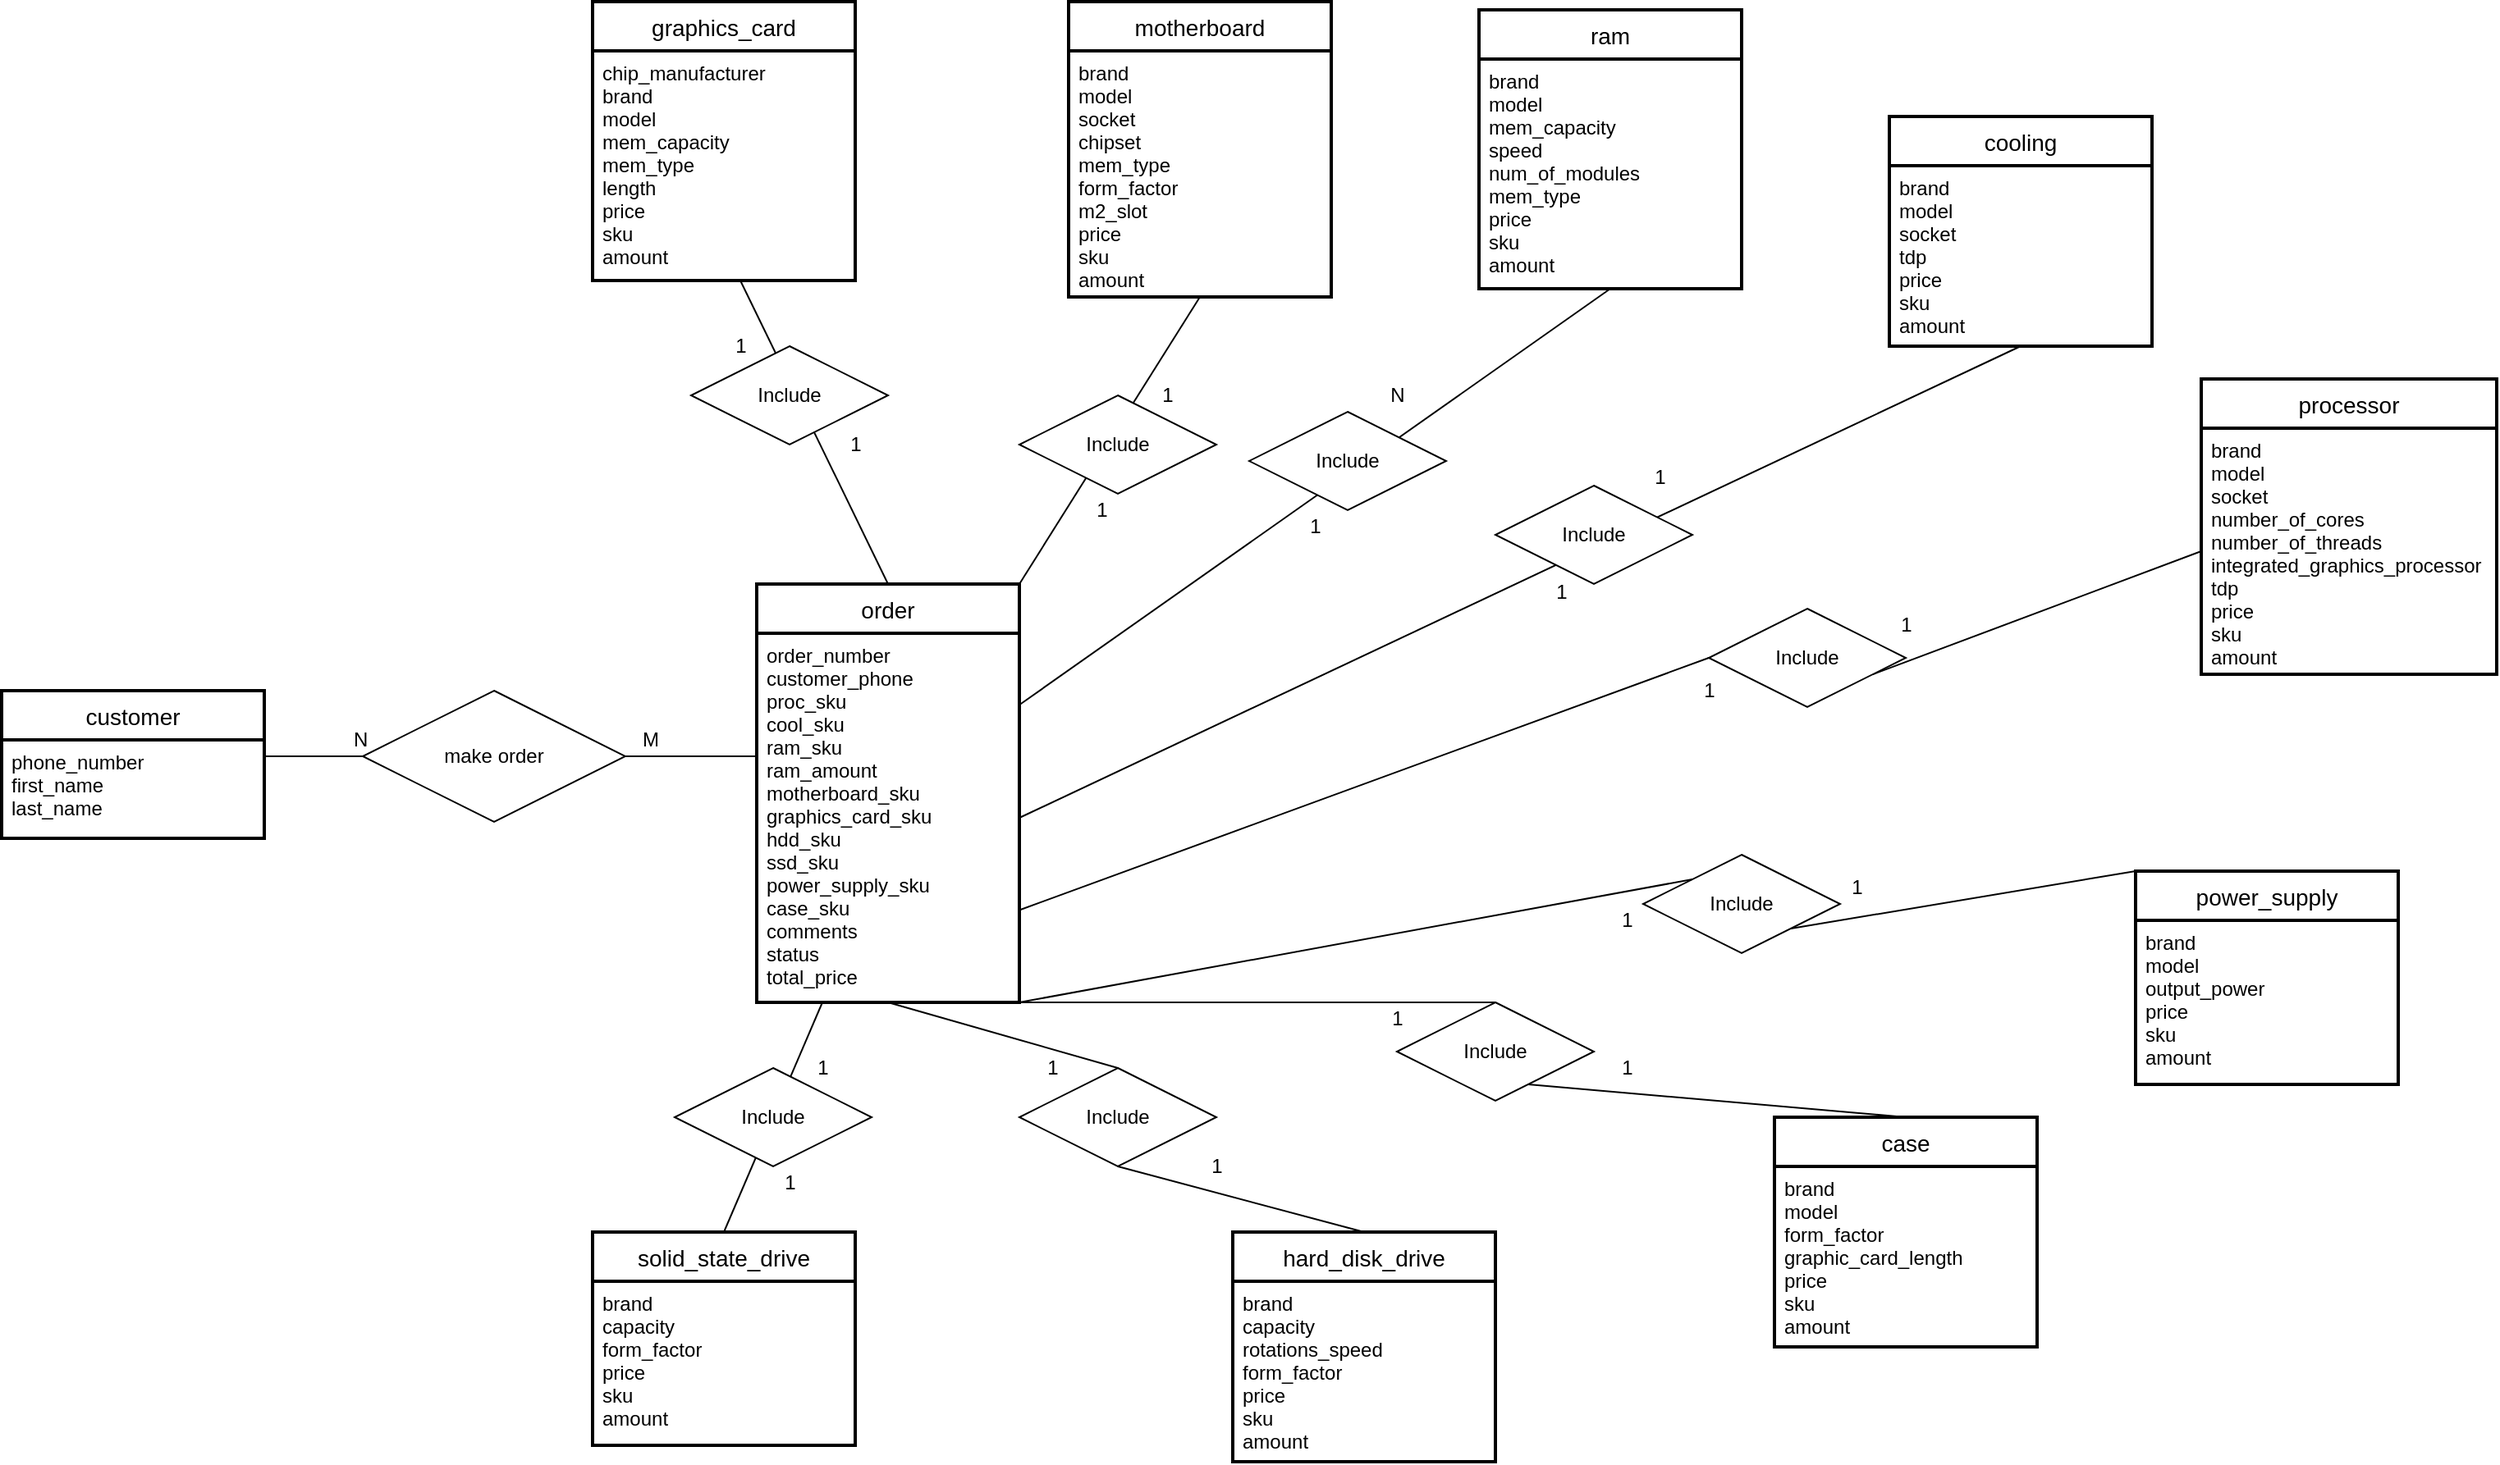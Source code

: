 <mxfile version="15.8.8" type="device"><diagram id="aq8Uy6pYpanel_KZoGui" name="Page-1"><mxGraphModel dx="2105" dy="551" grid="1" gridSize="10" guides="1" tooltips="1" connect="1" arrows="1" fold="1" page="1" pageScale="1" pageWidth="827" pageHeight="1169" math="0" shadow="0"><root><mxCell id="0"/><mxCell id="1" parent="0"/><mxCell id="gbkoWbn-AzdFImH3lAH--22" value="processor" style="swimlane;childLayout=stackLayout;horizontal=1;startSize=30;horizontalStack=0;rounded=0;fontSize=14;fontStyle=0;strokeWidth=2;resizeParent=0;resizeLast=1;shadow=0;dashed=0;align=center;fontFamily=Helvetica;" parent="1" vertex="1"><mxGeometry x="530" y="240" width="180" height="180" as="geometry"/></mxCell><mxCell id="gbkoWbn-AzdFImH3lAH--23" value="brand&#10;model&#10;socket&#10;number_of_cores&#10;number_of_threads&#10;integrated_graphics_processor&#10;tdp&#10;price&#10;sku&#10;amount" style="align=left;strokeColor=none;fillColor=none;spacingLeft=4;fontSize=12;verticalAlign=top;resizable=0;rotatable=0;part=1;" parent="gbkoWbn-AzdFImH3lAH--22" vertex="1"><mxGeometry y="30" width="180" height="150" as="geometry"/></mxCell><mxCell id="gbkoWbn-AzdFImH3lAH--24" value="cooling" style="swimlane;childLayout=stackLayout;horizontal=1;startSize=30;horizontalStack=0;rounded=0;fontSize=14;fontStyle=0;strokeWidth=2;resizeParent=0;resizeLast=1;shadow=0;dashed=0;align=center;fontFamily=Helvetica;" parent="1" vertex="1"><mxGeometry x="340" y="80" width="160" height="140" as="geometry"/></mxCell><mxCell id="gbkoWbn-AzdFImH3lAH--25" value="brand&#10;model&#10;socket&#10;tdp&#10;price&#10;sku&#10;amount" style="align=left;strokeColor=none;fillColor=none;spacingLeft=4;fontSize=12;verticalAlign=top;resizable=0;rotatable=0;part=1;" parent="gbkoWbn-AzdFImH3lAH--24" vertex="1"><mxGeometry y="30" width="160" height="110" as="geometry"/></mxCell><mxCell id="gbkoWbn-AzdFImH3lAH--27" value="ram" style="swimlane;childLayout=stackLayout;horizontal=1;startSize=30;horizontalStack=0;rounded=0;fontSize=14;fontStyle=0;strokeWidth=2;resizeParent=0;resizeLast=1;shadow=0;dashed=0;align=center;fontFamily=Helvetica;" parent="1" vertex="1"><mxGeometry x="90" y="15" width="160" height="170" as="geometry"/></mxCell><mxCell id="gbkoWbn-AzdFImH3lAH--28" value="brand&#10;model&#10;mem_capacity&#10;speed&#10;num_of_modules&#10;mem_type&#10;price&#10;sku&#10;amount" style="align=left;strokeColor=none;fillColor=none;spacingLeft=4;fontSize=12;verticalAlign=top;resizable=0;rotatable=0;part=1;" parent="gbkoWbn-AzdFImH3lAH--27" vertex="1"><mxGeometry y="30" width="160" height="140" as="geometry"/></mxCell><mxCell id="gbkoWbn-AzdFImH3lAH--29" value="motherboard" style="swimlane;childLayout=stackLayout;horizontal=1;startSize=30;horizontalStack=0;rounded=0;fontSize=14;fontStyle=0;strokeWidth=2;resizeParent=0;resizeLast=1;shadow=0;dashed=0;align=center;fontFamily=Helvetica;" parent="1" vertex="1"><mxGeometry x="-160" y="10" width="160" height="180" as="geometry"/></mxCell><mxCell id="gbkoWbn-AzdFImH3lAH--30" value="brand&#10;model&#10;socket&#10;chipset&#10;mem_type&#10;form_factor&#10;m2_slot&#10;price&#10;sku&#10;amount" style="align=left;strokeColor=none;fillColor=none;spacingLeft=4;fontSize=12;verticalAlign=top;resizable=0;rotatable=0;part=1;" parent="gbkoWbn-AzdFImH3lAH--29" vertex="1"><mxGeometry y="30" width="160" height="150" as="geometry"/></mxCell><mxCell id="gbkoWbn-AzdFImH3lAH--31" value="graphics_card" style="swimlane;childLayout=stackLayout;horizontal=1;startSize=30;horizontalStack=0;rounded=0;fontSize=14;fontStyle=0;strokeWidth=2;resizeParent=0;resizeLast=1;shadow=0;dashed=0;align=center;fontFamily=Helvetica;" parent="1" vertex="1"><mxGeometry x="-450" y="10" width="160" height="170" as="geometry"/></mxCell><mxCell id="gbkoWbn-AzdFImH3lAH--32" value="chip_manufacturer&#10;brand&#10;model&#10;mem_capacity&#10;mem_type&#10;length&#10;price&#10;sku&#10;amount&#10;" style="align=left;strokeColor=none;fillColor=none;spacingLeft=4;fontSize=12;verticalAlign=top;resizable=0;rotatable=0;part=1;fontStyle=0" parent="gbkoWbn-AzdFImH3lAH--31" vertex="1"><mxGeometry y="30" width="160" height="140" as="geometry"/></mxCell><mxCell id="gbkoWbn-AzdFImH3lAH--33" value="hard_disk_drive" style="swimlane;childLayout=stackLayout;horizontal=1;startSize=30;horizontalStack=0;rounded=0;fontSize=14;fontStyle=0;strokeWidth=2;resizeParent=0;resizeLast=1;shadow=0;dashed=0;align=center;fontFamily=Helvetica;" parent="1" vertex="1"><mxGeometry x="-60" y="760" width="160" height="140" as="geometry"/></mxCell><mxCell id="gbkoWbn-AzdFImH3lAH--34" value="brand&#10;capacity&#10;rotations_speed&#10;form_factor&#10;price&#10;sku&#10;amount" style="align=left;strokeColor=none;fillColor=none;spacingLeft=4;fontSize=12;verticalAlign=top;resizable=0;rotatable=0;part=1;fontColor=default;" parent="gbkoWbn-AzdFImH3lAH--33" vertex="1"><mxGeometry y="30" width="160" height="110" as="geometry"/></mxCell><mxCell id="gbkoWbn-AzdFImH3lAH--35" value="solid_state_drive" style="swimlane;childLayout=stackLayout;horizontal=1;startSize=30;horizontalStack=0;rounded=0;fontSize=14;fontStyle=0;strokeWidth=2;resizeParent=0;resizeLast=1;shadow=0;dashed=0;align=center;fontFamily=Helvetica;fontColor=default;" parent="1" vertex="1"><mxGeometry x="-450" y="760" width="160" height="130" as="geometry"/></mxCell><mxCell id="gbkoWbn-AzdFImH3lAH--36" value="brand&#10;capacity&#10;form_factor&#10;price&#10;sku&#10;amount" style="align=left;strokeColor=none;fillColor=none;spacingLeft=4;fontSize=12;verticalAlign=top;resizable=0;rotatable=0;part=1;" parent="gbkoWbn-AzdFImH3lAH--35" vertex="1"><mxGeometry y="30" width="160" height="100" as="geometry"/></mxCell><mxCell id="gbkoWbn-AzdFImH3lAH--37" value="power_supply" style="swimlane;childLayout=stackLayout;horizontal=1;startSize=30;horizontalStack=0;rounded=0;fontSize=14;fontStyle=0;strokeWidth=2;resizeParent=0;resizeLast=1;shadow=0;dashed=0;align=center;fontFamily=Helvetica;fontColor=default;" parent="1" vertex="1"><mxGeometry x="490" y="540" width="160" height="130" as="geometry"/></mxCell><mxCell id="gbkoWbn-AzdFImH3lAH--38" value="brand&#10;model&#10;output_power&#10;price&#10;sku&#10;amount" style="align=left;strokeColor=none;fillColor=none;spacingLeft=4;fontSize=12;verticalAlign=top;resizable=0;rotatable=0;part=1;" parent="gbkoWbn-AzdFImH3lAH--37" vertex="1"><mxGeometry y="30" width="160" height="100" as="geometry"/></mxCell><mxCell id="gbkoWbn-AzdFImH3lAH--39" value="case" style="swimlane;childLayout=stackLayout;horizontal=1;startSize=30;horizontalStack=0;rounded=0;fontSize=14;fontStyle=0;strokeWidth=2;resizeParent=0;resizeLast=1;shadow=0;dashed=0;align=center;fontFamily=Helvetica;fontColor=default;" parent="1" vertex="1"><mxGeometry x="270" y="690" width="160" height="140" as="geometry"/></mxCell><mxCell id="gbkoWbn-AzdFImH3lAH--40" value="brand&#10;model&#10;form_factor&#10;graphic_card_length&#10;price&#10;sku&#10;amount" style="align=left;strokeColor=none;fillColor=none;spacingLeft=4;fontSize=12;verticalAlign=top;resizable=0;rotatable=0;part=1;" parent="gbkoWbn-AzdFImH3lAH--39" vertex="1"><mxGeometry y="30" width="160" height="110" as="geometry"/></mxCell><mxCell id="gbkoWbn-AzdFImH3lAH--41" value="customer" style="swimlane;childLayout=stackLayout;horizontal=1;startSize=30;horizontalStack=0;rounded=0;fontSize=14;fontStyle=0;strokeWidth=2;resizeParent=0;resizeLast=1;shadow=0;dashed=0;align=center;fontFamily=Helvetica;fontColor=default;" parent="1" vertex="1"><mxGeometry x="-810" y="430" width="160" height="90" as="geometry"/></mxCell><mxCell id="gbkoWbn-AzdFImH3lAH--42" value="phone_number&#10;first_name&#10;last_name" style="align=left;strokeColor=none;fillColor=none;spacingLeft=4;fontSize=12;verticalAlign=top;resizable=0;rotatable=0;part=1;" parent="gbkoWbn-AzdFImH3lAH--41" vertex="1"><mxGeometry y="30" width="160" height="60" as="geometry"/></mxCell><mxCell id="gbkoWbn-AzdFImH3lAH--43" value="order" style="swimlane;childLayout=stackLayout;horizontal=1;startSize=30;horizontalStack=0;rounded=0;fontSize=14;fontStyle=0;strokeWidth=2;resizeParent=0;resizeLast=1;shadow=0;dashed=0;align=center;fontFamily=Helvetica;fontColor=default;" parent="1" vertex="1"><mxGeometry x="-350" y="365" width="160" height="255" as="geometry"/></mxCell><mxCell id="gbkoWbn-AzdFImH3lAH--44" value="order_number&#10;customer_phone&#10;proc_sku&#10;cool_sku&#10;ram_sku&#10;ram_amount&#10;motherboard_sku&#10;graphics_card_sku&#10;hdd_sku&#10;ssd_sku&#10;power_supply_sku&#10;case_sku&#10;comments&#10;status&#10;total_price" style="align=left;strokeColor=none;fillColor=none;spacingLeft=4;fontSize=12;verticalAlign=top;resizable=0;rotatable=0;part=1;" parent="gbkoWbn-AzdFImH3lAH--43" vertex="1"><mxGeometry y="30" width="160" height="225" as="geometry"/></mxCell><mxCell id="LJjgqpEoXCy0hdYaf0K7-1" value="make order" style="rhombus;whiteSpace=wrap;html=1;" parent="1" vertex="1"><mxGeometry x="-590" y="430" width="160" height="80" as="geometry"/></mxCell><mxCell id="LJjgqpEoXCy0hdYaf0K7-2" value="" style="endArrow=none;html=1;rounded=0;exitX=0.5;exitY=0;exitDx=0;exitDy=0;" parent="1" source="gbkoWbn-AzdFImH3lAH--43" edge="1"><mxGeometry relative="1" as="geometry"><mxPoint x="-300" y="360" as="sourcePoint"/><mxPoint x="-360" y="180" as="targetPoint"/></mxGeometry></mxCell><mxCell id="LJjgqpEoXCy0hdYaf0K7-3" value="" style="endArrow=none;html=1;rounded=0;entryX=0.5;entryY=1;entryDx=0;entryDy=0;exitX=1;exitY=0;exitDx=0;exitDy=0;" parent="1" source="gbkoWbn-AzdFImH3lAH--43" target="gbkoWbn-AzdFImH3lAH--30" edge="1"><mxGeometry relative="1" as="geometry"><mxPoint x="-180" y="430" as="sourcePoint"/><mxPoint x="-20" y="430" as="targetPoint"/></mxGeometry></mxCell><mxCell id="LJjgqpEoXCy0hdYaf0K7-4" value="" style="endArrow=none;html=1;rounded=0;entryX=0.5;entryY=1;entryDx=0;entryDy=0;exitX=0.998;exitY=0.195;exitDx=0;exitDy=0;exitPerimeter=0;" parent="1" source="gbkoWbn-AzdFImH3lAH--44" target="gbkoWbn-AzdFImH3lAH--28" edge="1"><mxGeometry relative="1" as="geometry"><mxPoint x="-180" y="430" as="sourcePoint"/><mxPoint x="-20" y="430" as="targetPoint"/></mxGeometry></mxCell><mxCell id="LJjgqpEoXCy0hdYaf0K7-5" value="" style="endArrow=none;html=1;rounded=0;entryX=0.5;entryY=1;entryDx=0;entryDy=0;exitX=1;exitY=0.5;exitDx=0;exitDy=0;" parent="1" source="gbkoWbn-AzdFImH3lAH--44" target="gbkoWbn-AzdFImH3lAH--25" edge="1"><mxGeometry relative="1" as="geometry"><mxPoint x="-180" y="430" as="sourcePoint"/><mxPoint x="-20" y="430" as="targetPoint"/></mxGeometry></mxCell><mxCell id="LJjgqpEoXCy0hdYaf0K7-6" value="" style="endArrow=none;html=1;rounded=0;entryX=0;entryY=0.5;entryDx=0;entryDy=0;exitX=1;exitY=0.75;exitDx=0;exitDy=0;startArrow=none;" parent="1" source="LJjgqpEoXCy0hdYaf0K7-20" target="gbkoWbn-AzdFImH3lAH--23" edge="1"><mxGeometry relative="1" as="geometry"><mxPoint x="-180" y="430" as="sourcePoint"/><mxPoint x="-20" y="430" as="targetPoint"/></mxGeometry></mxCell><mxCell id="LJjgqpEoXCy0hdYaf0K7-7" value="" style="endArrow=none;html=1;rounded=0;entryX=0;entryY=0;entryDx=0;entryDy=0;exitX=1;exitY=1;exitDx=0;exitDy=0;startArrow=none;" parent="1" source="LJjgqpEoXCy0hdYaf0K7-18" target="gbkoWbn-AzdFImH3lAH--37" edge="1"><mxGeometry relative="1" as="geometry"><mxPoint x="-180" y="430" as="sourcePoint"/><mxPoint x="-20" y="430" as="targetPoint"/></mxGeometry></mxCell><mxCell id="LJjgqpEoXCy0hdYaf0K7-8" value="" style="endArrow=none;html=1;rounded=0;entryX=0.5;entryY=0;entryDx=0;entryDy=0;exitX=0.75;exitY=1;exitDx=0;exitDy=0;startArrow=none;" parent="1" source="LJjgqpEoXCy0hdYaf0K7-16" target="gbkoWbn-AzdFImH3lAH--39" edge="1"><mxGeometry relative="1" as="geometry"><mxPoint x="-180" y="430" as="sourcePoint"/><mxPoint x="-20" y="430" as="targetPoint"/></mxGeometry></mxCell><mxCell id="LJjgqpEoXCy0hdYaf0K7-9" value="" style="endArrow=none;html=1;rounded=0;entryX=0.5;entryY=0;entryDx=0;entryDy=0;exitX=0.5;exitY=1;exitDx=0;exitDy=0;startArrow=none;" parent="1" source="LJjgqpEoXCy0hdYaf0K7-14" target="gbkoWbn-AzdFImH3lAH--33" edge="1"><mxGeometry relative="1" as="geometry"><mxPoint x="-180" y="430" as="sourcePoint"/><mxPoint x="-20" y="430" as="targetPoint"/></mxGeometry></mxCell><mxCell id="LJjgqpEoXCy0hdYaf0K7-10" value="" style="endArrow=none;html=1;rounded=0;entryX=0.5;entryY=0;entryDx=0;entryDy=0;exitX=0.25;exitY=1;exitDx=0;exitDy=0;" parent="1" source="gbkoWbn-AzdFImH3lAH--44" target="gbkoWbn-AzdFImH3lAH--35" edge="1"><mxGeometry relative="1" as="geometry"><mxPoint x="-180" y="430" as="sourcePoint"/><mxPoint x="-20" y="430" as="targetPoint"/></mxGeometry></mxCell><mxCell id="LJjgqpEoXCy0hdYaf0K7-11" value="" style="endArrow=none;html=1;rounded=0;exitX=1;exitY=0.5;exitDx=0;exitDy=0;" parent="1" source="LJjgqpEoXCy0hdYaf0K7-1" edge="1"><mxGeometry relative="1" as="geometry"><mxPoint x="-130" y="484.17" as="sourcePoint"/><mxPoint x="-350" y="470" as="targetPoint"/></mxGeometry></mxCell><mxCell id="LJjgqpEoXCy0hdYaf0K7-12" value="" style="endArrow=none;html=1;rounded=0;entryX=0;entryY=0.5;entryDx=0;entryDy=0;" parent="1" target="LJjgqpEoXCy0hdYaf0K7-1" edge="1"><mxGeometry relative="1" as="geometry"><mxPoint x="-650" y="470" as="sourcePoint"/><mxPoint x="180" y="430" as="targetPoint"/></mxGeometry></mxCell><mxCell id="LJjgqpEoXCy0hdYaf0K7-13" value="Include" style="shape=rhombus;perimeter=rhombusPerimeter;whiteSpace=wrap;html=1;align=center;" parent="1" vertex="1"><mxGeometry x="-400" y="660" width="120" height="60" as="geometry"/></mxCell><mxCell id="LJjgqpEoXCy0hdYaf0K7-14" value="Include" style="shape=rhombus;perimeter=rhombusPerimeter;whiteSpace=wrap;html=1;align=center;" parent="1" vertex="1"><mxGeometry x="-190" y="660" width="120" height="60" as="geometry"/></mxCell><mxCell id="LJjgqpEoXCy0hdYaf0K7-15" value="" style="endArrow=none;html=1;rounded=0;entryX=0.5;entryY=0;entryDx=0;entryDy=0;exitX=0.5;exitY=1;exitDx=0;exitDy=0;" parent="1" source="gbkoWbn-AzdFImH3lAH--44" target="LJjgqpEoXCy0hdYaf0K7-14" edge="1"><mxGeometry relative="1" as="geometry"><mxPoint x="-270" y="605" as="sourcePoint"/><mxPoint x="20" y="760" as="targetPoint"/></mxGeometry></mxCell><mxCell id="LJjgqpEoXCy0hdYaf0K7-16" value="Include" style="shape=rhombus;perimeter=rhombusPerimeter;whiteSpace=wrap;html=1;align=center;" parent="1" vertex="1"><mxGeometry x="40" y="620" width="120" height="60" as="geometry"/></mxCell><mxCell id="LJjgqpEoXCy0hdYaf0K7-17" value="" style="endArrow=none;html=1;rounded=0;entryX=0.5;entryY=0;entryDx=0;entryDy=0;exitX=0.75;exitY=1;exitDx=0;exitDy=0;" parent="1" source="gbkoWbn-AzdFImH3lAH--44" target="LJjgqpEoXCy0hdYaf0K7-16" edge="1"><mxGeometry relative="1" as="geometry"><mxPoint x="-230" y="605" as="sourcePoint"/><mxPoint x="350" y="690" as="targetPoint"/></mxGeometry></mxCell><mxCell id="LJjgqpEoXCy0hdYaf0K7-18" value="Include" style="shape=rhombus;perimeter=rhombusPerimeter;whiteSpace=wrap;html=1;align=center;" parent="1" vertex="1"><mxGeometry x="190" y="530" width="120" height="60" as="geometry"/></mxCell><mxCell id="LJjgqpEoXCy0hdYaf0K7-19" value="" style="endArrow=none;html=1;rounded=0;entryX=0;entryY=0;entryDx=0;entryDy=0;exitX=1;exitY=1;exitDx=0;exitDy=0;" parent="1" source="gbkoWbn-AzdFImH3lAH--44" target="LJjgqpEoXCy0hdYaf0K7-18" edge="1"><mxGeometry relative="1" as="geometry"><mxPoint x="-190" y="605" as="sourcePoint"/><mxPoint x="490" y="540" as="targetPoint"/></mxGeometry></mxCell><mxCell id="LJjgqpEoXCy0hdYaf0K7-20" value="Include" style="shape=rhombus;perimeter=rhombusPerimeter;whiteSpace=wrap;html=1;align=center;" parent="1" vertex="1"><mxGeometry x="230" y="380" width="120" height="60" as="geometry"/></mxCell><mxCell id="LJjgqpEoXCy0hdYaf0K7-21" value="" style="endArrow=none;html=1;rounded=0;entryX=0;entryY=0.5;entryDx=0;entryDy=0;exitX=1;exitY=0.75;exitDx=0;exitDy=0;" parent="1" source="gbkoWbn-AzdFImH3lAH--44" target="LJjgqpEoXCy0hdYaf0K7-20" edge="1"><mxGeometry relative="1" as="geometry"><mxPoint x="-190" y="552.5" as="sourcePoint"/><mxPoint x="530" y="345" as="targetPoint"/></mxGeometry></mxCell><mxCell id="LJjgqpEoXCy0hdYaf0K7-22" value="Include" style="shape=rhombus;perimeter=rhombusPerimeter;whiteSpace=wrap;html=1;align=center;" parent="1" vertex="1"><mxGeometry x="100" y="305" width="120" height="60" as="geometry"/></mxCell><mxCell id="LJjgqpEoXCy0hdYaf0K7-24" value="Include" style="shape=rhombus;perimeter=rhombusPerimeter;whiteSpace=wrap;html=1;align=center;" parent="1" vertex="1"><mxGeometry x="-50" y="260" width="120" height="60" as="geometry"/></mxCell><mxCell id="LJjgqpEoXCy0hdYaf0K7-25" value="Include" style="shape=rhombus;perimeter=rhombusPerimeter;whiteSpace=wrap;html=1;align=center;" parent="1" vertex="1"><mxGeometry x="-190" y="250" width="120" height="60" as="geometry"/></mxCell><mxCell id="LJjgqpEoXCy0hdYaf0K7-26" value="Include" style="shape=rhombus;perimeter=rhombusPerimeter;whiteSpace=wrap;html=1;align=center;" parent="1" vertex="1"><mxGeometry x="-390" y="220" width="120" height="60" as="geometry"/></mxCell><mxCell id="LJjgqpEoXCy0hdYaf0K7-27" value="&lt;span style=&quot;white-space: pre&quot;&gt;&#9;&lt;/span&gt;N" style="text;html=1;align=center;verticalAlign=middle;resizable=0;points=[];autosize=1;strokeColor=none;fillColor=none;" parent="1" vertex="1"><mxGeometry x="-630" y="450" width="50" height="20" as="geometry"/></mxCell><mxCell id="LJjgqpEoXCy0hdYaf0K7-28" value="M&lt;br&gt;" style="text;html=1;align=center;verticalAlign=middle;resizable=0;points=[];autosize=1;strokeColor=none;fillColor=none;" parent="1" vertex="1"><mxGeometry x="-430" y="450" width="30" height="20" as="geometry"/></mxCell><mxCell id="LJjgqpEoXCy0hdYaf0K7-29" value="1" style="text;html=1;align=center;verticalAlign=middle;resizable=0;points=[];autosize=1;strokeColor=none;fillColor=none;" parent="1" vertex="1"><mxGeometry x="-300" y="270" width="20" height="20" as="geometry"/></mxCell><mxCell id="LJjgqpEoXCy0hdYaf0K7-31" value="N" style="text;html=1;align=center;verticalAlign=middle;resizable=0;points=[];autosize=1;strokeColor=none;fillColor=none;" parent="1" vertex="1"><mxGeometry x="30" y="240" width="20" height="20" as="geometry"/></mxCell><mxCell id="LJjgqpEoXCy0hdYaf0K7-32" value="1" style="text;html=1;align=center;verticalAlign=middle;resizable=0;points=[];autosize=1;strokeColor=none;fillColor=none;" parent="1" vertex="1"><mxGeometry x="-320" y="650" width="20" height="20" as="geometry"/></mxCell><mxCell id="LJjgqpEoXCy0hdYaf0K7-33" value="1" style="text;html=1;align=center;verticalAlign=middle;resizable=0;points=[];autosize=1;strokeColor=none;fillColor=none;" parent="1" vertex="1"><mxGeometry x="-180" y="650" width="20" height="20" as="geometry"/></mxCell><mxCell id="LJjgqpEoXCy0hdYaf0K7-34" value="1" style="text;html=1;align=center;verticalAlign=middle;resizable=0;points=[];autosize=1;strokeColor=none;fillColor=none;" parent="1" vertex="1"><mxGeometry x="30" y="620" width="20" height="20" as="geometry"/></mxCell><mxCell id="LJjgqpEoXCy0hdYaf0K7-35" value="1" style="text;html=1;align=center;verticalAlign=middle;resizable=0;points=[];autosize=1;strokeColor=none;fillColor=none;" parent="1" vertex="1"><mxGeometry x="170" y="560" width="20" height="20" as="geometry"/></mxCell><mxCell id="LJjgqpEoXCy0hdYaf0K7-36" value="1" style="text;html=1;align=center;verticalAlign=middle;resizable=0;points=[];autosize=1;strokeColor=none;fillColor=none;" parent="1" vertex="1"><mxGeometry x="220" y="420" width="20" height="20" as="geometry"/></mxCell><mxCell id="LJjgqpEoXCy0hdYaf0K7-37" value="1" style="text;html=1;align=center;verticalAlign=middle;resizable=0;points=[];autosize=1;strokeColor=none;fillColor=none;" parent="1" vertex="1"><mxGeometry x="130" y="360" width="20" height="20" as="geometry"/></mxCell><mxCell id="LJjgqpEoXCy0hdYaf0K7-38" value="1" style="text;html=1;align=center;verticalAlign=middle;resizable=0;points=[];autosize=1;strokeColor=none;fillColor=none;" parent="1" vertex="1"><mxGeometry x="-20" y="320" width="20" height="20" as="geometry"/></mxCell><mxCell id="LJjgqpEoXCy0hdYaf0K7-40" value="1" style="text;html=1;align=center;verticalAlign=middle;resizable=0;points=[];autosize=1;strokeColor=none;fillColor=none;" parent="1" vertex="1"><mxGeometry x="-150" y="310" width="20" height="20" as="geometry"/></mxCell><mxCell id="LJjgqpEoXCy0hdYaf0K7-42" value="1" style="text;html=1;align=center;verticalAlign=middle;resizable=0;points=[];autosize=1;strokeColor=none;fillColor=none;" parent="1" vertex="1"><mxGeometry x="-370" y="210" width="20" height="20" as="geometry"/></mxCell><mxCell id="LJjgqpEoXCy0hdYaf0K7-43" value="1" style="text;html=1;align=center;verticalAlign=middle;resizable=0;points=[];autosize=1;strokeColor=none;fillColor=none;" parent="1" vertex="1"><mxGeometry x="-110" y="240" width="20" height="20" as="geometry"/></mxCell><mxCell id="LJjgqpEoXCy0hdYaf0K7-44" value="1" style="text;html=1;align=center;verticalAlign=middle;resizable=0;points=[];autosize=1;strokeColor=none;fillColor=none;" parent="1" vertex="1"><mxGeometry x="190" y="290" width="20" height="20" as="geometry"/></mxCell><mxCell id="LJjgqpEoXCy0hdYaf0K7-45" value="1" style="text;html=1;align=center;verticalAlign=middle;resizable=0;points=[];autosize=1;strokeColor=none;fillColor=none;" parent="1" vertex="1"><mxGeometry x="340" y="380" width="20" height="20" as="geometry"/></mxCell><mxCell id="LJjgqpEoXCy0hdYaf0K7-46" value="1" style="text;html=1;align=center;verticalAlign=middle;resizable=0;points=[];autosize=1;strokeColor=none;fillColor=none;" parent="1" vertex="1"><mxGeometry x="310" y="540" width="20" height="20" as="geometry"/></mxCell><mxCell id="LJjgqpEoXCy0hdYaf0K7-47" value="1" style="text;html=1;align=center;verticalAlign=middle;resizable=0;points=[];autosize=1;strokeColor=none;fillColor=none;" parent="1" vertex="1"><mxGeometry x="170" y="650" width="20" height="20" as="geometry"/></mxCell><mxCell id="LJjgqpEoXCy0hdYaf0K7-48" value="1" style="text;html=1;align=center;verticalAlign=middle;resizable=0;points=[];autosize=1;strokeColor=none;fillColor=none;" parent="1" vertex="1"><mxGeometry x="-80" y="710" width="20" height="20" as="geometry"/></mxCell><mxCell id="LJjgqpEoXCy0hdYaf0K7-49" value="1" style="text;html=1;align=center;verticalAlign=middle;resizable=0;points=[];autosize=1;strokeColor=none;fillColor=none;" parent="1" vertex="1"><mxGeometry x="-340" y="720" width="20" height="20" as="geometry"/></mxCell></root></mxGraphModel></diagram></mxfile>